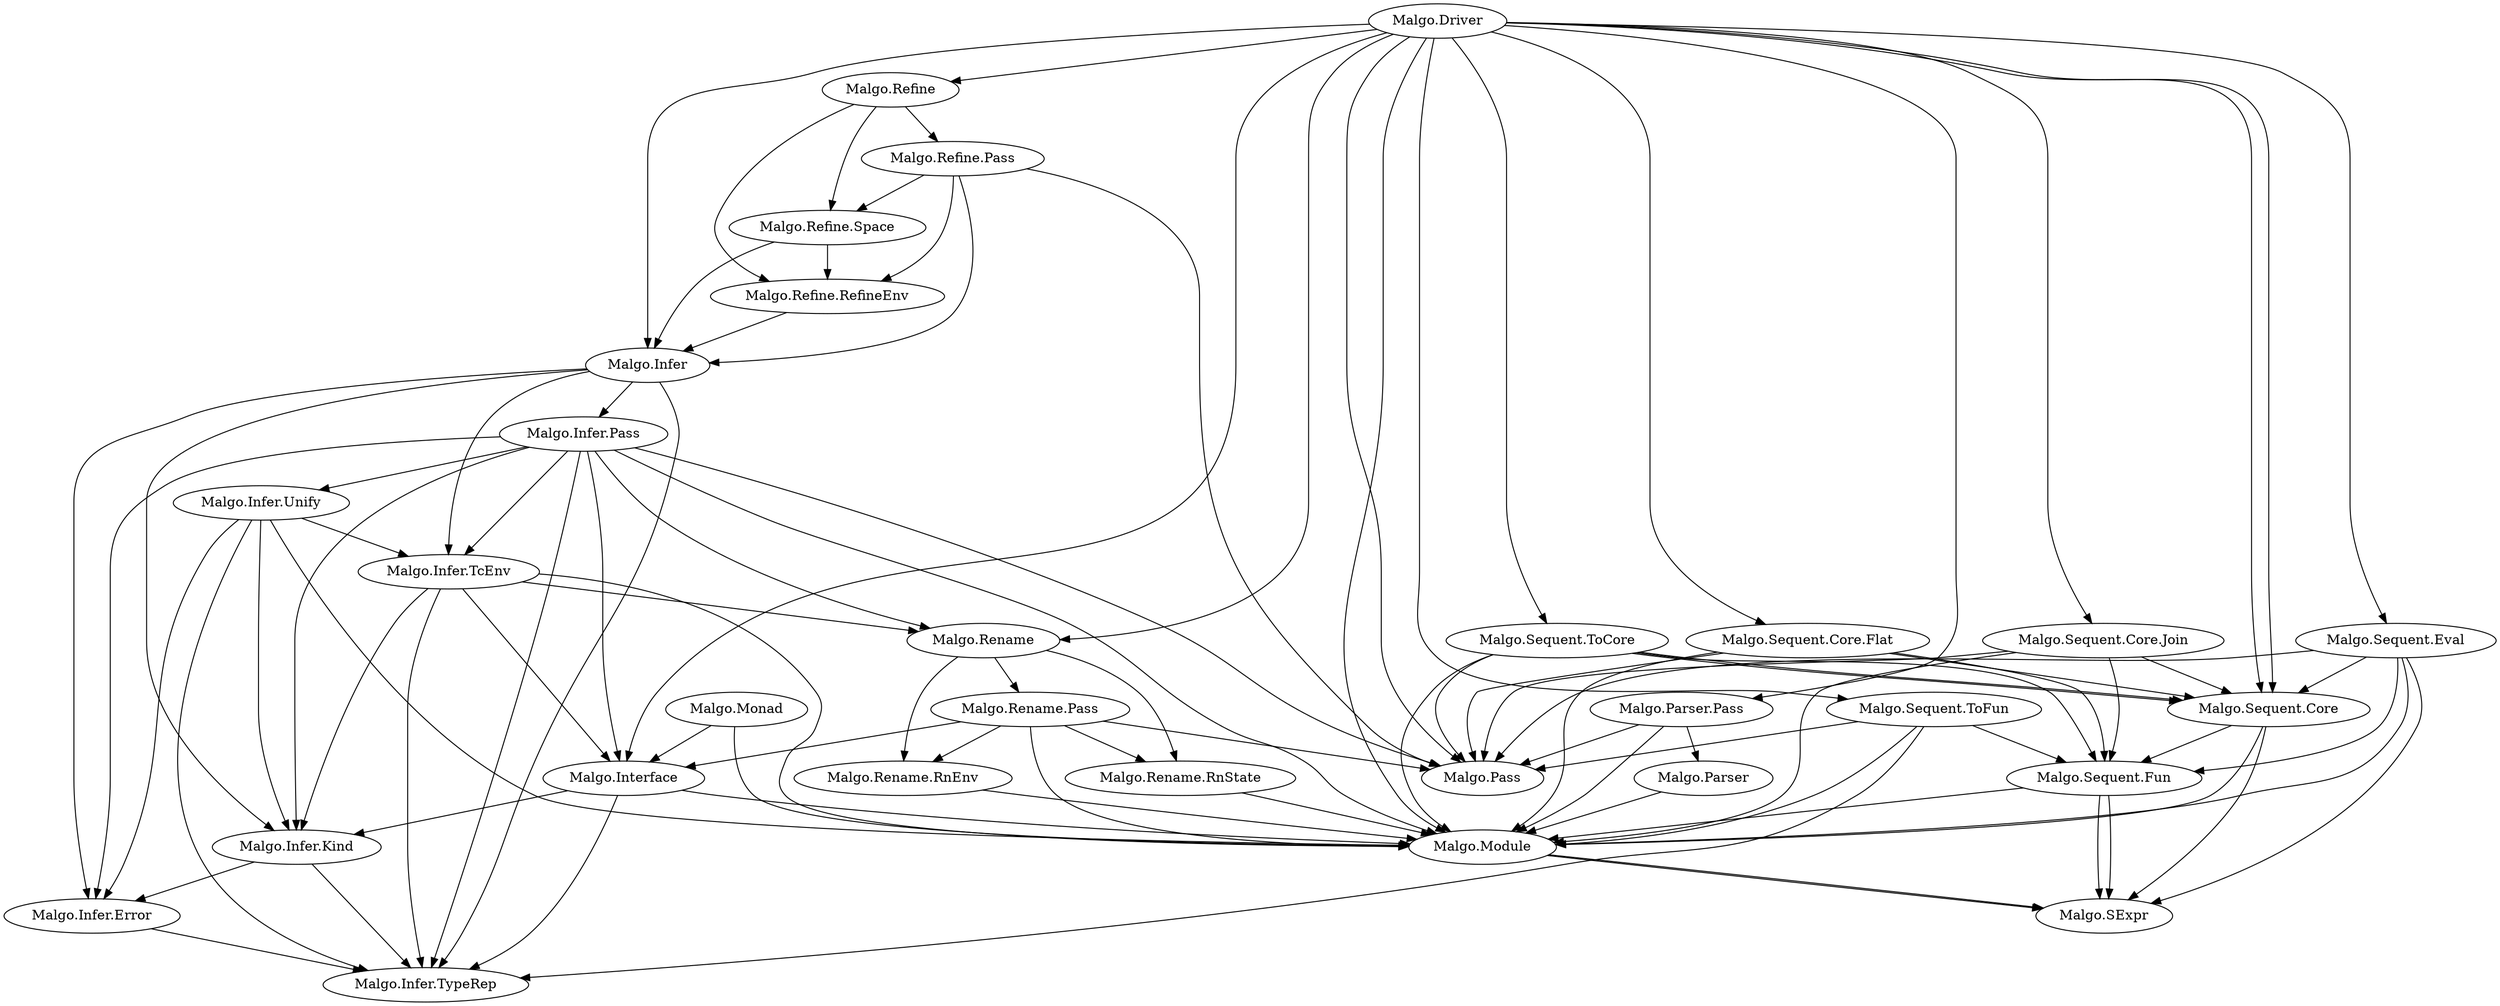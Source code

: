 digraph G {
    "Malgo.Driver" -> "Malgo.Infer";
    "Malgo.Driver" -> "Malgo.Interface";
    "Malgo.Driver" -> "Malgo.Module";
    "Malgo.Driver" -> "Malgo.Parser.Pass";
    "Malgo.Driver" -> "Malgo.Pass";
    "Malgo.Driver" -> "Malgo.Refine";
    "Malgo.Driver" -> "Malgo.Rename";
    "Malgo.Driver" -> "Malgo.Sequent.Core";
    "Malgo.Driver" -> "Malgo.Sequent.Core";
    "Malgo.Driver" -> "Malgo.Sequent.Core.Flat";
    "Malgo.Driver" -> "Malgo.Sequent.Core.Join";
    "Malgo.Driver" -> "Malgo.Sequent.Eval";
    "Malgo.Driver" -> "Malgo.Sequent.ToCore";
    "Malgo.Driver" -> "Malgo.Sequent.ToFun";
    "Malgo.Infer" -> "Malgo.Infer.Error";
    "Malgo.Infer" -> "Malgo.Infer.Kind";
    "Malgo.Infer" -> "Malgo.Infer.Pass";
    "Malgo.Infer" -> "Malgo.Infer.TcEnv";
    "Malgo.Infer" -> "Malgo.Infer.TypeRep";
    "Malgo.Infer.Error" -> "Malgo.Infer.TypeRep";
    "Malgo.Infer.Kind" -> "Malgo.Infer.Error";
    "Malgo.Infer.Kind" -> "Malgo.Infer.TypeRep";
    "Malgo.Infer.Pass" -> "Malgo.Infer.Error";
    "Malgo.Infer.Pass" -> "Malgo.Infer.Kind";
    "Malgo.Infer.Pass" -> "Malgo.Infer.TcEnv";
    "Malgo.Infer.Pass" -> "Malgo.Infer.TypeRep";
    "Malgo.Infer.Pass" -> "Malgo.Infer.Unify";
    "Malgo.Infer.Pass" -> "Malgo.Interface";
    "Malgo.Infer.Pass" -> "Malgo.Module";
    "Malgo.Infer.Pass" -> "Malgo.Pass";
    "Malgo.Infer.Pass" -> "Malgo.Rename";
    "Malgo.Infer.TcEnv" -> "Malgo.Infer.Kind";
    "Malgo.Infer.TcEnv" -> "Malgo.Infer.TypeRep";
    "Malgo.Infer.TcEnv" -> "Malgo.Interface";
    "Malgo.Infer.TcEnv" -> "Malgo.Module";
    "Malgo.Infer.TcEnv" -> "Malgo.Rename";
    "Malgo.Infer.Unify" -> "Malgo.Infer.Error";
    "Malgo.Infer.Unify" -> "Malgo.Infer.Kind";
    "Malgo.Infer.Unify" -> "Malgo.Infer.TcEnv";
    "Malgo.Infer.Unify" -> "Malgo.Infer.TypeRep";
    "Malgo.Infer.Unify" -> "Malgo.Module";
    "Malgo.Interface" -> "Malgo.Infer.Kind";
    "Malgo.Interface" -> "Malgo.Infer.TypeRep";
    "Malgo.Interface" -> "Malgo.Module";
    "Malgo.Module" -> "Malgo.SExpr";
    "Malgo.Module" -> "Malgo.SExpr";
    "Malgo.Monad" -> "Malgo.Interface";
    "Malgo.Monad" -> "Malgo.Module";
    "Malgo.Parser" -> "Malgo.Module";
    "Malgo.Parser.Pass" -> "Malgo.Module";
    "Malgo.Parser.Pass" -> "Malgo.Parser";
    "Malgo.Parser.Pass" -> "Malgo.Pass";
    "Malgo.Refine" -> "Malgo.Refine.Pass";
    "Malgo.Refine" -> "Malgo.Refine.RefineEnv";
    "Malgo.Refine" -> "Malgo.Refine.Space";
    "Malgo.Refine.Pass" -> "Malgo.Infer";
    "Malgo.Refine.Pass" -> "Malgo.Pass";
    "Malgo.Refine.Pass" -> "Malgo.Refine.RefineEnv";
    "Malgo.Refine.Pass" -> "Malgo.Refine.Space";
    "Malgo.Refine.RefineEnv" -> "Malgo.Infer";
    "Malgo.Refine.Space" -> "Malgo.Infer";
    "Malgo.Refine.Space" -> "Malgo.Refine.RefineEnv";
    "Malgo.Rename" -> "Malgo.Rename.Pass";
    "Malgo.Rename" -> "Malgo.Rename.RnEnv";
    "Malgo.Rename" -> "Malgo.Rename.RnState";
    "Malgo.Rename.Pass" -> "Malgo.Interface";
    "Malgo.Rename.Pass" -> "Malgo.Module";
    "Malgo.Rename.Pass" -> "Malgo.Pass";
    "Malgo.Rename.Pass" -> "Malgo.Rename.RnEnv";
    "Malgo.Rename.Pass" -> "Malgo.Rename.RnState";
    "Malgo.Rename.RnEnv" -> "Malgo.Module";
    "Malgo.Rename.RnState" -> "Malgo.Module";
    "Malgo.Sequent.Core" -> "Malgo.Module";
    "Malgo.Sequent.Core" -> "Malgo.SExpr";
    "Malgo.Sequent.Core" -> "Malgo.Sequent.Fun";
    "Malgo.Sequent.Core.Flat" -> "Malgo.Module";
    "Malgo.Sequent.Core.Flat" -> "Malgo.Pass";
    "Malgo.Sequent.Core.Flat" -> "Malgo.Sequent.Core";
    "Malgo.Sequent.Core.Flat" -> "Malgo.Sequent.Fun";
    "Malgo.Sequent.Core.Join" -> "Malgo.Module";
    "Malgo.Sequent.Core.Join" -> "Malgo.Pass";
    "Malgo.Sequent.Core.Join" -> "Malgo.Sequent.Core";
    "Malgo.Sequent.Core.Join" -> "Malgo.Sequent.Fun";
    "Malgo.Sequent.Eval" -> "Malgo.Module";
    "Malgo.Sequent.Eval" -> "Malgo.Pass";
    "Malgo.Sequent.Eval" -> "Malgo.SExpr";
    "Malgo.Sequent.Eval" -> "Malgo.Sequent.Core";
    "Malgo.Sequent.Eval" -> "Malgo.Sequent.Fun";
    "Malgo.Sequent.Fun" -> "Malgo.Module";
    "Malgo.Sequent.Fun" -> "Malgo.SExpr";
    "Malgo.Sequent.Fun" -> "Malgo.SExpr";
    "Malgo.Sequent.ToCore" -> "Malgo.Module";
    "Malgo.Sequent.ToCore" -> "Malgo.Pass";
    "Malgo.Sequent.ToCore" -> "Malgo.Sequent.Core";
    "Malgo.Sequent.ToCore" -> "Malgo.Sequent.Core";
    "Malgo.Sequent.ToCore" -> "Malgo.Sequent.Fun";
    "Malgo.Sequent.ToFun" -> "Malgo.Infer.TypeRep";
    "Malgo.Sequent.ToFun" -> "Malgo.Module";
    "Malgo.Sequent.ToFun" -> "Malgo.Pass";
    "Malgo.Sequent.ToFun" -> "Malgo.Sequent.Fun";
}
